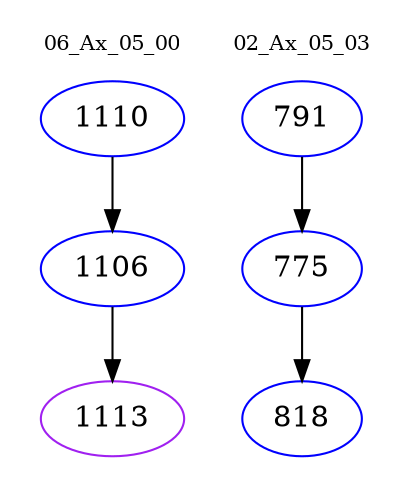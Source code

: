 digraph{
subgraph cluster_0 {
color = white
label = "06_Ax_05_00";
fontsize=10;
T0_1110 [label="1110", color="blue"]
T0_1110 -> T0_1106 [color="black"]
T0_1106 [label="1106", color="blue"]
T0_1106 -> T0_1113 [color="black"]
T0_1113 [label="1113", color="purple"]
}
subgraph cluster_1 {
color = white
label = "02_Ax_05_03";
fontsize=10;
T1_791 [label="791", color="blue"]
T1_791 -> T1_775 [color="black"]
T1_775 [label="775", color="blue"]
T1_775 -> T1_818 [color="black"]
T1_818 [label="818", color="blue"]
}
}

